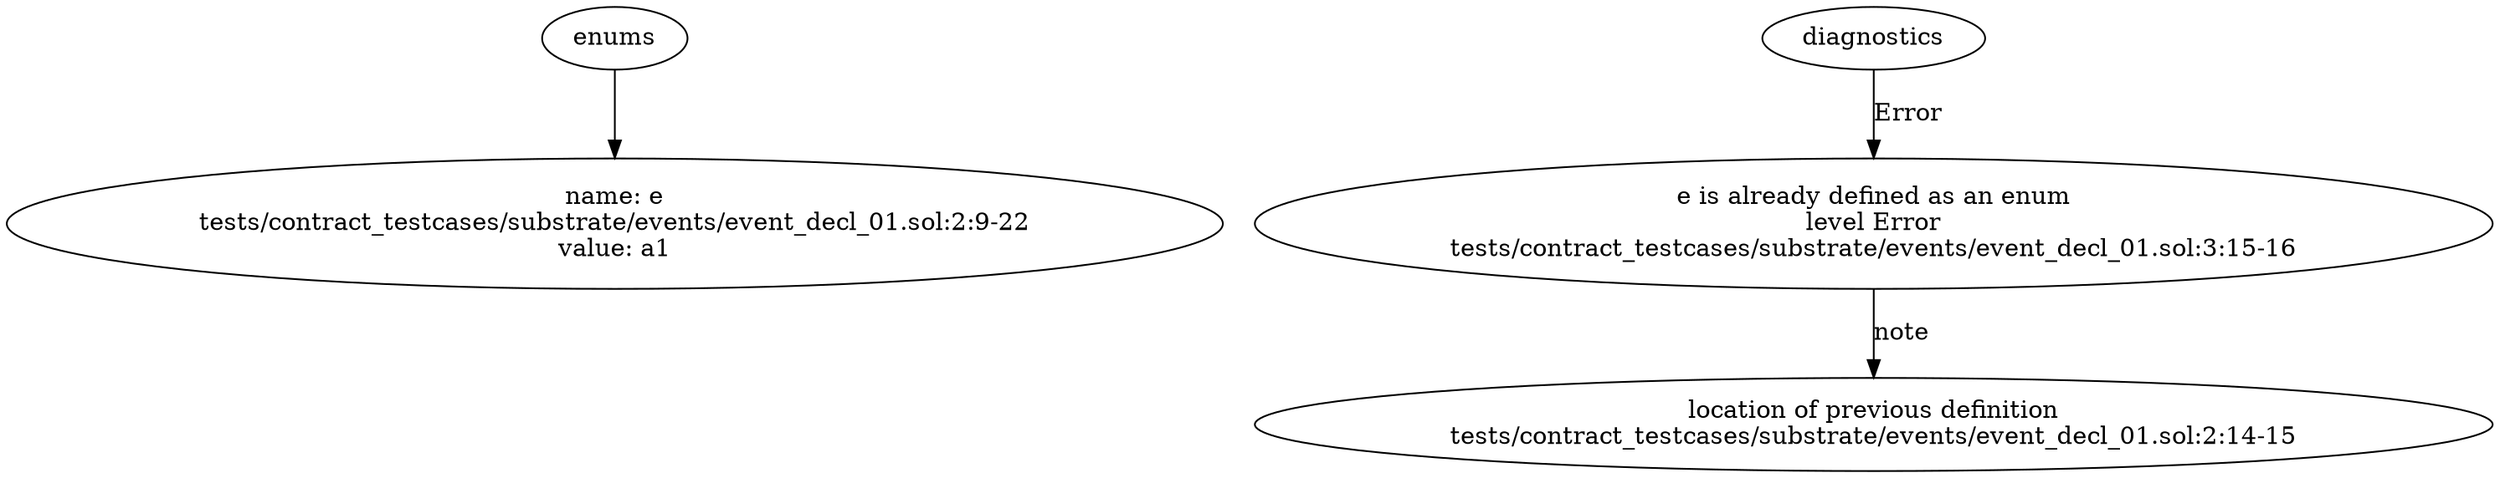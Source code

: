 strict digraph "tests/contract_testcases/substrate/events/event_decl_01.sol" {
	e [label="name: e\ntests/contract_testcases/substrate/events/event_decl_01.sol:2:9-22\nvalue: a1"]
	diagnostic [label="e is already defined as an enum\nlevel Error\ntests/contract_testcases/substrate/events/event_decl_01.sol:3:15-16"]
	note [label="location of previous definition\ntests/contract_testcases/substrate/events/event_decl_01.sol:2:14-15"]
	enums -> e
	diagnostics -> diagnostic [label="Error"]
	diagnostic -> note [label="note"]
}
